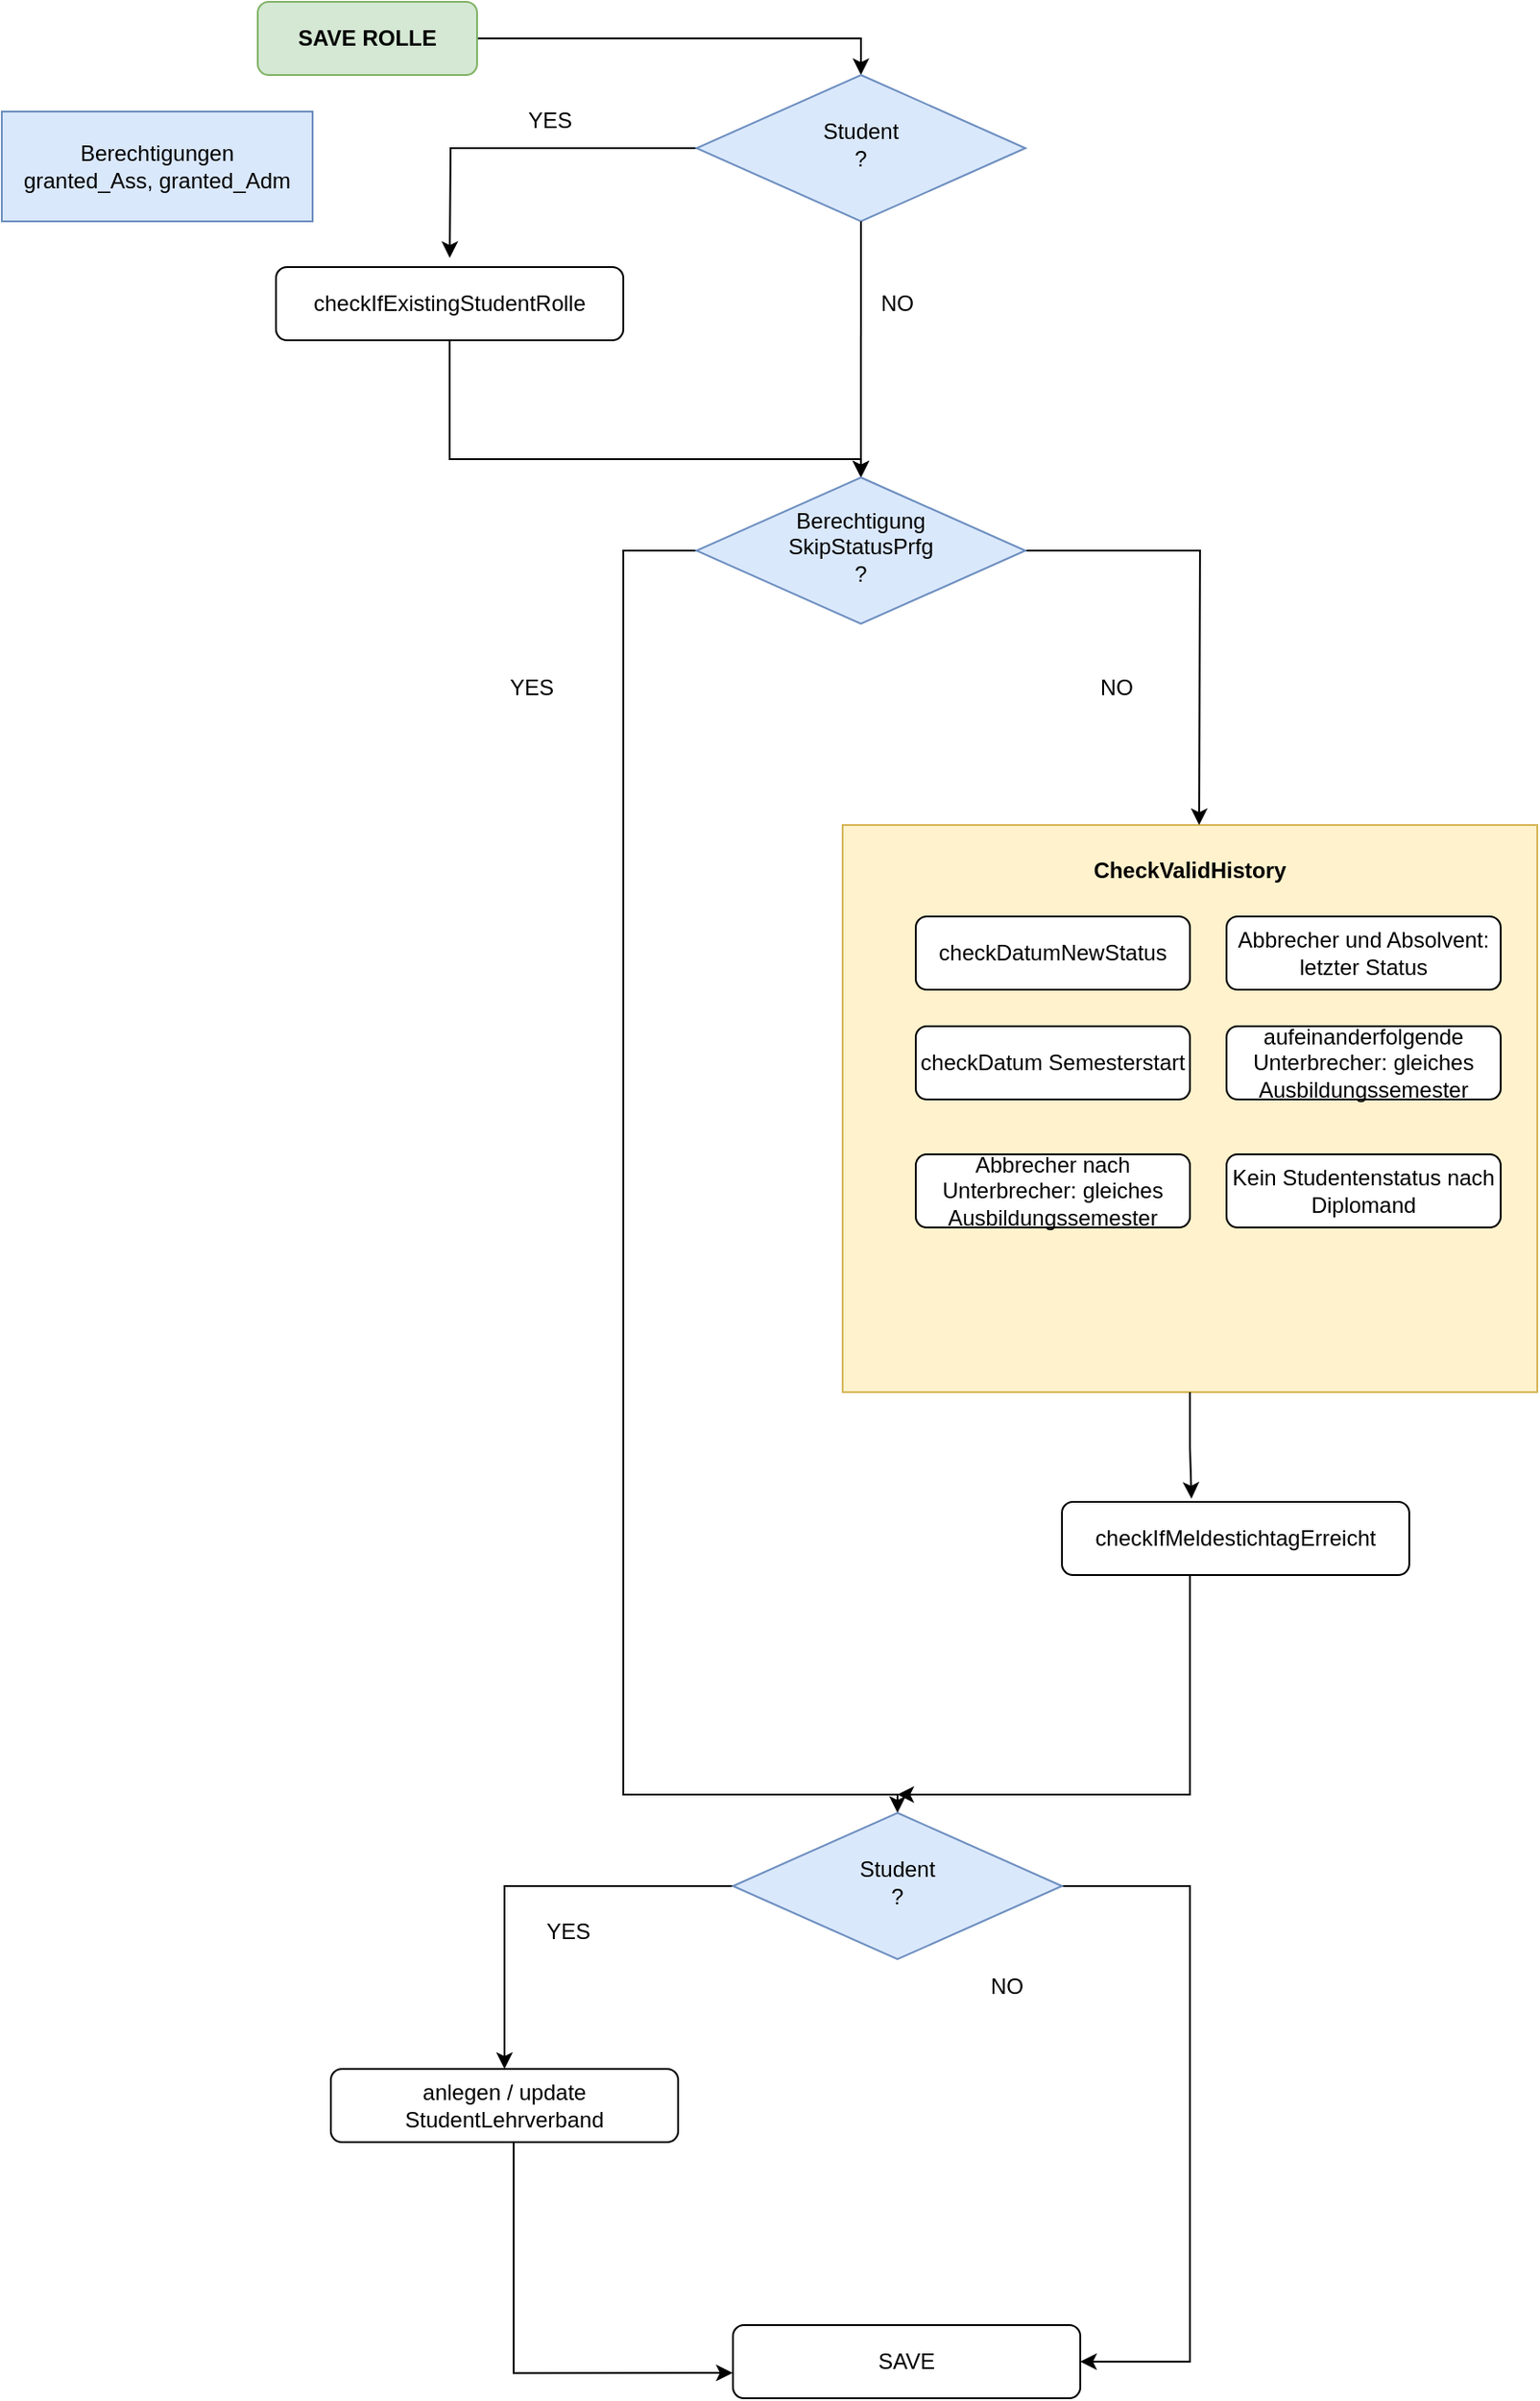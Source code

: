 <mxfile version="24.0.2" type="github">
  <diagram id="C5RBs43oDa-KdzZeNtuy" name="Page-1">
    <mxGraphModel dx="956" dy="1079" grid="1" gridSize="10" guides="1" tooltips="1" connect="1" arrows="1" fold="1" page="1" pageScale="1" pageWidth="827" pageHeight="1169" math="0" shadow="0">
      <root>
        <mxCell id="WIyWlLk6GJQsqaUBKTNV-0" />
        <mxCell id="WIyWlLk6GJQsqaUBKTNV-1" parent="WIyWlLk6GJQsqaUBKTNV-0" />
        <mxCell id="twW0pslhfUptduBOn1QC-30" value="" style="rounded=0;whiteSpace=wrap;html=1;fillColor=#fff2cc;strokeColor=#d6b656;" vertex="1" parent="WIyWlLk6GJQsqaUBKTNV-1">
          <mxGeometry x="480" y="530" width="380" height="310" as="geometry" />
        </mxCell>
        <mxCell id="twW0pslhfUptduBOn1QC-41" style="edgeStyle=orthogonalEdgeStyle;rounded=0;orthogonalLoop=1;jettySize=auto;html=1;exitX=1;exitY=0.5;exitDx=0;exitDy=0;entryX=0.5;entryY=0;entryDx=0;entryDy=0;" edge="1" parent="WIyWlLk6GJQsqaUBKTNV-1" source="WIyWlLk6GJQsqaUBKTNV-3" target="twW0pslhfUptduBOn1QC-7">
          <mxGeometry relative="1" as="geometry" />
        </mxCell>
        <mxCell id="WIyWlLk6GJQsqaUBKTNV-3" value="SAVE ROLLE" style="rounded=1;whiteSpace=wrap;html=1;fontSize=12;glass=0;strokeWidth=1;shadow=0;fillColor=#d5e8d4;strokeColor=#82b366;fontStyle=1" parent="WIyWlLk6GJQsqaUBKTNV-1" vertex="1">
          <mxGeometry x="160" y="80" width="120" height="40" as="geometry" />
        </mxCell>
        <mxCell id="twW0pslhfUptduBOn1QC-0" value="&lt;div&gt;Berechtigungen&lt;/div&gt;&lt;div&gt;granted_Ass, granted_Adm&lt;br&gt; &lt;/div&gt;" style="rounded=0;whiteSpace=wrap;html=1;fillColor=#dae8fc;strokeColor=#6c8ebf;" vertex="1" parent="WIyWlLk6GJQsqaUBKTNV-1">
          <mxGeometry x="20" y="140" width="170" height="60" as="geometry" />
        </mxCell>
        <mxCell id="twW0pslhfUptduBOn1QC-3" style="edgeStyle=orthogonalEdgeStyle;rounded=0;orthogonalLoop=1;jettySize=auto;html=1;exitX=0.5;exitY=1;exitDx=0;exitDy=0;" edge="1" parent="WIyWlLk6GJQsqaUBKTNV-1" target="twW0pslhfUptduBOn1QC-15">
          <mxGeometry relative="1" as="geometry">
            <mxPoint x="265" y="260" as="sourcePoint" />
            <mxPoint x="405" y="330" as="targetPoint" />
            <Array as="points">
              <mxPoint x="265" y="330" />
              <mxPoint x="490" y="330" />
            </Array>
          </mxGeometry>
        </mxCell>
        <mxCell id="twW0pslhfUptduBOn1QC-6" style="edgeStyle=orthogonalEdgeStyle;rounded=0;orthogonalLoop=1;jettySize=auto;html=1;" edge="1" parent="WIyWlLk6GJQsqaUBKTNV-1" source="twW0pslhfUptduBOn1QC-7">
          <mxGeometry relative="1" as="geometry">
            <mxPoint x="265.034" y="220" as="targetPoint" />
          </mxGeometry>
        </mxCell>
        <mxCell id="twW0pslhfUptduBOn1QC-7" value="&lt;div&gt;Student&lt;/div&gt;&lt;div&gt;?&lt;br&gt;&lt;/div&gt;" style="rhombus;whiteSpace=wrap;html=1;shadow=0;fontFamily=Helvetica;fontSize=12;align=center;strokeWidth=1;spacing=6;spacingTop=-4;fillColor=#dae8fc;strokeColor=#6c8ebf;" vertex="1" parent="WIyWlLk6GJQsqaUBKTNV-1">
          <mxGeometry x="400" y="120" width="180" height="80" as="geometry" />
        </mxCell>
        <mxCell id="twW0pslhfUptduBOn1QC-8" style="edgeStyle=orthogonalEdgeStyle;rounded=0;orthogonalLoop=1;jettySize=auto;html=1;exitX=0.5;exitY=1;exitDx=0;exitDy=0;entryX=0.5;entryY=0;entryDx=0;entryDy=0;" edge="1" parent="WIyWlLk6GJQsqaUBKTNV-1" source="twW0pslhfUptduBOn1QC-7" target="twW0pslhfUptduBOn1QC-15">
          <mxGeometry relative="1" as="geometry">
            <mxPoint x="490.5" y="299.16" as="targetPoint" />
          </mxGeometry>
        </mxCell>
        <mxCell id="twW0pslhfUptduBOn1QC-9" value="NO" style="text;html=1;align=center;verticalAlign=middle;whiteSpace=wrap;rounded=0;" vertex="1" parent="WIyWlLk6GJQsqaUBKTNV-1">
          <mxGeometry x="480" y="230" width="60" height="30" as="geometry" />
        </mxCell>
        <mxCell id="twW0pslhfUptduBOn1QC-10" value="YES" style="text;html=1;align=center;verticalAlign=middle;whiteSpace=wrap;rounded=0;" vertex="1" parent="WIyWlLk6GJQsqaUBKTNV-1">
          <mxGeometry x="290" y="130" width="60" height="30" as="geometry" />
        </mxCell>
        <mxCell id="twW0pslhfUptduBOn1QC-11" value="&lt;div&gt;checkIfExistingStudentRolle&lt;/div&gt;" style="rounded=1;whiteSpace=wrap;html=1;fontSize=12;glass=0;strokeWidth=1;shadow=0;" vertex="1" parent="WIyWlLk6GJQsqaUBKTNV-1">
          <mxGeometry x="170" y="225" width="190" height="40" as="geometry" />
        </mxCell>
        <mxCell id="twW0pslhfUptduBOn1QC-13" style="edgeStyle=orthogonalEdgeStyle;rounded=0;orthogonalLoop=1;jettySize=auto;html=1;exitX=1;exitY=0.5;exitDx=0;exitDy=0;" edge="1" parent="WIyWlLk6GJQsqaUBKTNV-1" source="twW0pslhfUptduBOn1QC-15">
          <mxGeometry relative="1" as="geometry">
            <mxPoint x="675.034" y="530.0" as="targetPoint" />
          </mxGeometry>
        </mxCell>
        <mxCell id="twW0pslhfUptduBOn1QC-38" style="edgeStyle=orthogonalEdgeStyle;rounded=0;orthogonalLoop=1;jettySize=auto;html=1;" edge="1" parent="WIyWlLk6GJQsqaUBKTNV-1" source="twW0pslhfUptduBOn1QC-15" target="twW0pslhfUptduBOn1QC-36">
          <mxGeometry relative="1" as="geometry">
            <Array as="points">
              <mxPoint x="360" y="380" />
              <mxPoint x="360" y="1060" />
            </Array>
          </mxGeometry>
        </mxCell>
        <mxCell id="twW0pslhfUptduBOn1QC-15" value="&lt;div&gt;Berechtigung&lt;/div&gt;&lt;div&gt;SkipStatusPrfg&lt;br&gt;&lt;/div&gt;&lt;div&gt;?&lt;br&gt;&lt;/div&gt;" style="rhombus;whiteSpace=wrap;html=1;shadow=0;fontFamily=Helvetica;fontSize=12;align=center;strokeWidth=1;spacing=6;spacingTop=-4;fillColor=#dae8fc;strokeColor=#6c8ebf;" vertex="1" parent="WIyWlLk6GJQsqaUBKTNV-1">
          <mxGeometry x="399.97" y="340" width="180" height="80" as="geometry" />
        </mxCell>
        <mxCell id="twW0pslhfUptduBOn1QC-18" value="NO" style="text;html=1;align=center;verticalAlign=middle;whiteSpace=wrap;rounded=0;" vertex="1" parent="WIyWlLk6GJQsqaUBKTNV-1">
          <mxGeometry x="599.97" y="440" width="60" height="30" as="geometry" />
        </mxCell>
        <mxCell id="twW0pslhfUptduBOn1QC-20" value="&lt;div&gt;checkDatumNewStatus&lt;/div&gt;" style="rounded=1;whiteSpace=wrap;html=1;fontSize=12;glass=0;strokeWidth=1;shadow=0;" vertex="1" parent="WIyWlLk6GJQsqaUBKTNV-1">
          <mxGeometry x="520" y="580" width="150" height="40" as="geometry" />
        </mxCell>
        <mxCell id="twW0pslhfUptduBOn1QC-21" value="&lt;div&gt;checkDatum Semesterstart&lt;br&gt;&lt;/div&gt;" style="rounded=1;whiteSpace=wrap;html=1;fontSize=12;glass=0;strokeWidth=1;shadow=0;" vertex="1" parent="WIyWlLk6GJQsqaUBKTNV-1">
          <mxGeometry x="520" y="640" width="150" height="40" as="geometry" />
        </mxCell>
        <mxCell id="twW0pslhfUptduBOn1QC-22" value="&lt;div&gt;Abbrecher und Absolvent:&lt;/div&gt;&lt;div&gt;letzter Status&lt;br&gt;&lt;/div&gt;" style="rounded=1;whiteSpace=wrap;html=1;fontSize=12;glass=0;strokeWidth=1;shadow=0;" vertex="1" parent="WIyWlLk6GJQsqaUBKTNV-1">
          <mxGeometry x="690" y="580" width="150" height="40" as="geometry" />
        </mxCell>
        <mxCell id="twW0pslhfUptduBOn1QC-23" value="aufeinanderfolgende Unterbrecher: gleiches Ausbildungssemester" style="rounded=1;whiteSpace=wrap;html=1;fontSize=12;glass=0;strokeWidth=1;shadow=0;" vertex="1" parent="WIyWlLk6GJQsqaUBKTNV-1">
          <mxGeometry x="690" y="640" width="150" height="40" as="geometry" />
        </mxCell>
        <mxCell id="twW0pslhfUptduBOn1QC-24" value="Kein Studentenstatus nach Diplomand" style="rounded=1;whiteSpace=wrap;html=1;fontSize=12;glass=0;strokeWidth=1;shadow=0;" vertex="1" parent="WIyWlLk6GJQsqaUBKTNV-1">
          <mxGeometry x="690" y="710" width="150" height="40" as="geometry" />
        </mxCell>
        <mxCell id="twW0pslhfUptduBOn1QC-25" value="Abbrecher nach Unterbrecher: gleiches Ausbildungssemester" style="rounded=1;whiteSpace=wrap;html=1;fontSize=12;glass=0;strokeWidth=1;shadow=0;" vertex="1" parent="WIyWlLk6GJQsqaUBKTNV-1">
          <mxGeometry x="520" y="710" width="150" height="40" as="geometry" />
        </mxCell>
        <mxCell id="twW0pslhfUptduBOn1QC-26" value="YES" style="text;html=1;align=center;verticalAlign=middle;whiteSpace=wrap;rounded=0;" vertex="1" parent="WIyWlLk6GJQsqaUBKTNV-1">
          <mxGeometry x="279.97" y="440" width="60" height="30" as="geometry" />
        </mxCell>
        <mxCell id="twW0pslhfUptduBOn1QC-27" value="CheckValidHistory" style="text;html=1;align=center;verticalAlign=middle;whiteSpace=wrap;rounded=0;fontStyle=1" vertex="1" parent="WIyWlLk6GJQsqaUBKTNV-1">
          <mxGeometry x="640" y="540" width="60" height="30" as="geometry" />
        </mxCell>
        <mxCell id="twW0pslhfUptduBOn1QC-37" style="edgeStyle=orthogonalEdgeStyle;rounded=0;orthogonalLoop=1;jettySize=auto;html=1;" edge="1" parent="WIyWlLk6GJQsqaUBKTNV-1" source="twW0pslhfUptduBOn1QC-32">
          <mxGeometry relative="1" as="geometry">
            <mxPoint x="510" y="1060" as="targetPoint" />
            <Array as="points">
              <mxPoint x="670" y="1060" />
            </Array>
          </mxGeometry>
        </mxCell>
        <mxCell id="twW0pslhfUptduBOn1QC-32" value="&lt;div&gt;checkIfMeldestichtagErreicht&lt;br&gt;&lt;/div&gt;" style="rounded=1;whiteSpace=wrap;html=1;fontSize=12;glass=0;strokeWidth=1;shadow=0;" vertex="1" parent="WIyWlLk6GJQsqaUBKTNV-1">
          <mxGeometry x="599.97" y="900" width="190" height="40" as="geometry" />
        </mxCell>
        <mxCell id="twW0pslhfUptduBOn1QC-34" style="edgeStyle=orthogonalEdgeStyle;rounded=0;orthogonalLoop=1;jettySize=auto;html=1;entryX=0.373;entryY=-0.044;entryDx=0;entryDy=0;entryPerimeter=0;" edge="1" parent="WIyWlLk6GJQsqaUBKTNV-1" source="twW0pslhfUptduBOn1QC-30" target="twW0pslhfUptduBOn1QC-32">
          <mxGeometry relative="1" as="geometry" />
        </mxCell>
        <mxCell id="twW0pslhfUptduBOn1QC-35" value="anlegen / update StudentLehrverband" style="rounded=1;whiteSpace=wrap;html=1;fontSize=12;glass=0;strokeWidth=1;shadow=0;" vertex="1" parent="WIyWlLk6GJQsqaUBKTNV-1">
          <mxGeometry x="200" y="1210" width="190" height="40" as="geometry" />
        </mxCell>
        <mxCell id="twW0pslhfUptduBOn1QC-39" style="edgeStyle=orthogonalEdgeStyle;rounded=0;orthogonalLoop=1;jettySize=auto;html=1;exitX=0;exitY=0.5;exitDx=0;exitDy=0;" edge="1" parent="WIyWlLk6GJQsqaUBKTNV-1" source="twW0pslhfUptduBOn1QC-36" target="twW0pslhfUptduBOn1QC-35">
          <mxGeometry relative="1" as="geometry" />
        </mxCell>
        <mxCell id="twW0pslhfUptduBOn1QC-45" style="edgeStyle=orthogonalEdgeStyle;rounded=0;orthogonalLoop=1;jettySize=auto;html=1;exitX=1;exitY=0.5;exitDx=0;exitDy=0;entryX=1;entryY=0.5;entryDx=0;entryDy=0;" edge="1" parent="WIyWlLk6GJQsqaUBKTNV-1" source="twW0pslhfUptduBOn1QC-36" target="twW0pslhfUptduBOn1QC-42">
          <mxGeometry relative="1" as="geometry">
            <Array as="points">
              <mxPoint x="670" y="1110" />
              <mxPoint x="670" y="1370" />
            </Array>
          </mxGeometry>
        </mxCell>
        <mxCell id="twW0pslhfUptduBOn1QC-36" value="&lt;div&gt;Student&lt;/div&gt;&lt;div&gt;?&lt;br&gt;&lt;/div&gt;" style="rhombus;whiteSpace=wrap;html=1;shadow=0;fontFamily=Helvetica;fontSize=12;align=center;strokeWidth=1;spacing=6;spacingTop=-4;fillColor=#dae8fc;strokeColor=#6c8ebf;" vertex="1" parent="WIyWlLk6GJQsqaUBKTNV-1">
          <mxGeometry x="420" y="1070" width="180" height="80" as="geometry" />
        </mxCell>
        <mxCell id="twW0pslhfUptduBOn1QC-40" value="YES" style="text;html=1;align=center;verticalAlign=middle;whiteSpace=wrap;rounded=0;" vertex="1" parent="WIyWlLk6GJQsqaUBKTNV-1">
          <mxGeometry x="300" y="1120" width="60" height="30" as="geometry" />
        </mxCell>
        <mxCell id="twW0pslhfUptduBOn1QC-42" value="SAVE" style="rounded=1;whiteSpace=wrap;html=1;fontSize=12;glass=0;strokeWidth=1;shadow=0;" vertex="1" parent="WIyWlLk6GJQsqaUBKTNV-1">
          <mxGeometry x="420" y="1350" width="190" height="40" as="geometry" />
        </mxCell>
        <mxCell id="twW0pslhfUptduBOn1QC-43" style="edgeStyle=orthogonalEdgeStyle;rounded=0;orthogonalLoop=1;jettySize=auto;html=1;entryX=-0.001;entryY=0.654;entryDx=0;entryDy=0;entryPerimeter=0;" edge="1" parent="WIyWlLk6GJQsqaUBKTNV-1" source="twW0pslhfUptduBOn1QC-35" target="twW0pslhfUptduBOn1QC-42">
          <mxGeometry relative="1" as="geometry">
            <Array as="points">
              <mxPoint x="300" y="1376" />
            </Array>
          </mxGeometry>
        </mxCell>
        <mxCell id="twW0pslhfUptduBOn1QC-44" value="NO" style="text;html=1;align=center;verticalAlign=middle;whiteSpace=wrap;rounded=0;" vertex="1" parent="WIyWlLk6GJQsqaUBKTNV-1">
          <mxGeometry x="539.97" y="1150" width="60" height="30" as="geometry" />
        </mxCell>
      </root>
    </mxGraphModel>
  </diagram>
</mxfile>
